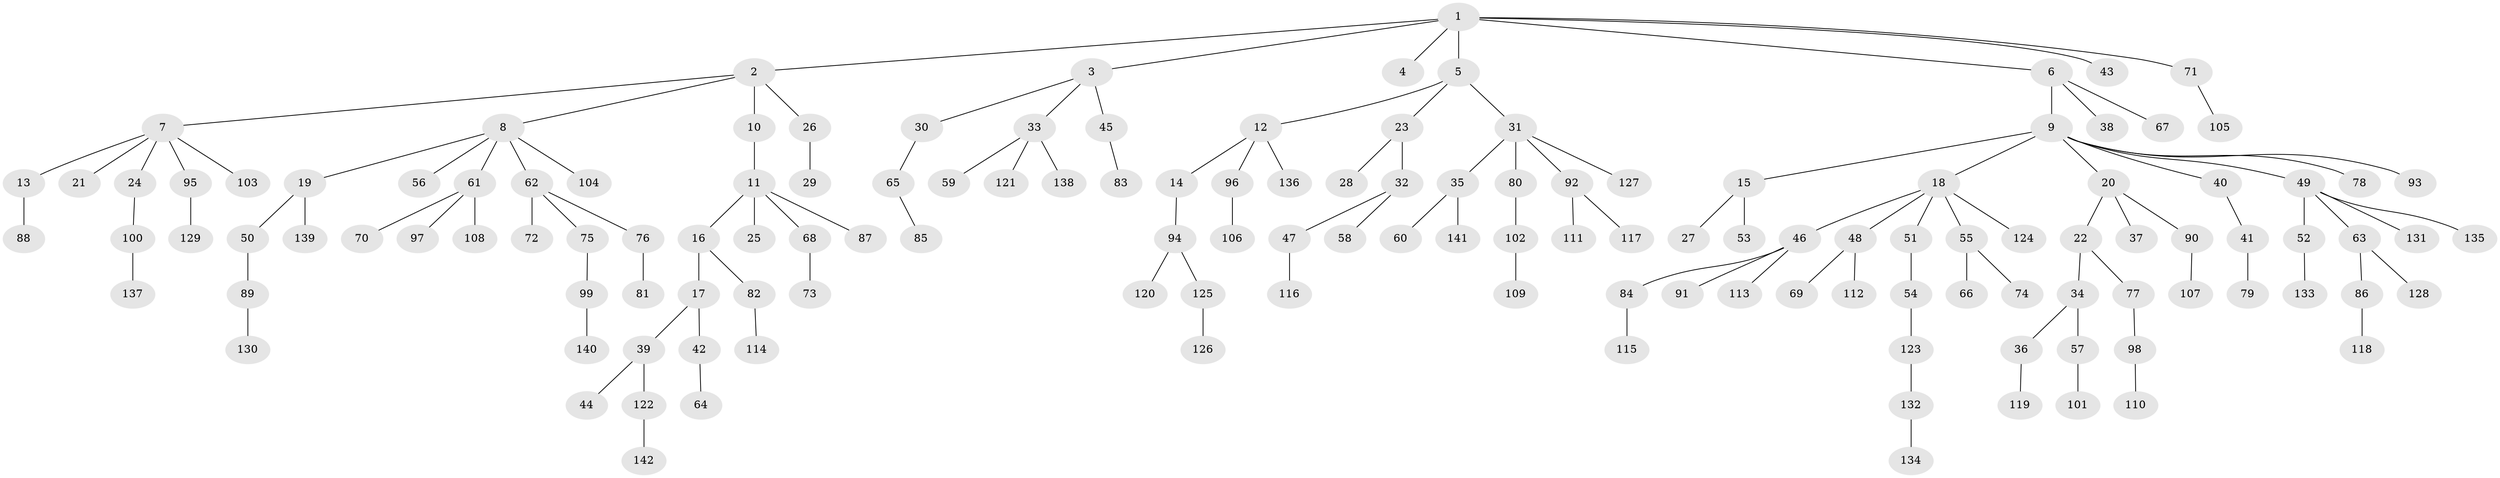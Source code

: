 // Generated by graph-tools (version 1.1) at 2025/50/03/09/25 03:50:26]
// undirected, 142 vertices, 141 edges
graph export_dot {
graph [start="1"]
  node [color=gray90,style=filled];
  1;
  2;
  3;
  4;
  5;
  6;
  7;
  8;
  9;
  10;
  11;
  12;
  13;
  14;
  15;
  16;
  17;
  18;
  19;
  20;
  21;
  22;
  23;
  24;
  25;
  26;
  27;
  28;
  29;
  30;
  31;
  32;
  33;
  34;
  35;
  36;
  37;
  38;
  39;
  40;
  41;
  42;
  43;
  44;
  45;
  46;
  47;
  48;
  49;
  50;
  51;
  52;
  53;
  54;
  55;
  56;
  57;
  58;
  59;
  60;
  61;
  62;
  63;
  64;
  65;
  66;
  67;
  68;
  69;
  70;
  71;
  72;
  73;
  74;
  75;
  76;
  77;
  78;
  79;
  80;
  81;
  82;
  83;
  84;
  85;
  86;
  87;
  88;
  89;
  90;
  91;
  92;
  93;
  94;
  95;
  96;
  97;
  98;
  99;
  100;
  101;
  102;
  103;
  104;
  105;
  106;
  107;
  108;
  109;
  110;
  111;
  112;
  113;
  114;
  115;
  116;
  117;
  118;
  119;
  120;
  121;
  122;
  123;
  124;
  125;
  126;
  127;
  128;
  129;
  130;
  131;
  132;
  133;
  134;
  135;
  136;
  137;
  138;
  139;
  140;
  141;
  142;
  1 -- 2;
  1 -- 3;
  1 -- 4;
  1 -- 5;
  1 -- 6;
  1 -- 43;
  1 -- 71;
  2 -- 7;
  2 -- 8;
  2 -- 10;
  2 -- 26;
  3 -- 30;
  3 -- 33;
  3 -- 45;
  5 -- 12;
  5 -- 23;
  5 -- 31;
  6 -- 9;
  6 -- 38;
  6 -- 67;
  7 -- 13;
  7 -- 21;
  7 -- 24;
  7 -- 95;
  7 -- 103;
  8 -- 19;
  8 -- 56;
  8 -- 61;
  8 -- 62;
  8 -- 104;
  9 -- 15;
  9 -- 18;
  9 -- 20;
  9 -- 40;
  9 -- 49;
  9 -- 78;
  9 -- 93;
  10 -- 11;
  11 -- 16;
  11 -- 25;
  11 -- 68;
  11 -- 87;
  12 -- 14;
  12 -- 96;
  12 -- 136;
  13 -- 88;
  14 -- 94;
  15 -- 27;
  15 -- 53;
  16 -- 17;
  16 -- 82;
  17 -- 39;
  17 -- 42;
  18 -- 46;
  18 -- 48;
  18 -- 51;
  18 -- 55;
  18 -- 124;
  19 -- 50;
  19 -- 139;
  20 -- 22;
  20 -- 37;
  20 -- 90;
  22 -- 34;
  22 -- 77;
  23 -- 28;
  23 -- 32;
  24 -- 100;
  26 -- 29;
  30 -- 65;
  31 -- 35;
  31 -- 80;
  31 -- 92;
  31 -- 127;
  32 -- 47;
  32 -- 58;
  33 -- 59;
  33 -- 121;
  33 -- 138;
  34 -- 36;
  34 -- 57;
  35 -- 60;
  35 -- 141;
  36 -- 119;
  39 -- 44;
  39 -- 122;
  40 -- 41;
  41 -- 79;
  42 -- 64;
  45 -- 83;
  46 -- 84;
  46 -- 91;
  46 -- 113;
  47 -- 116;
  48 -- 69;
  48 -- 112;
  49 -- 52;
  49 -- 63;
  49 -- 131;
  49 -- 135;
  50 -- 89;
  51 -- 54;
  52 -- 133;
  54 -- 123;
  55 -- 66;
  55 -- 74;
  57 -- 101;
  61 -- 70;
  61 -- 97;
  61 -- 108;
  62 -- 72;
  62 -- 75;
  62 -- 76;
  63 -- 86;
  63 -- 128;
  65 -- 85;
  68 -- 73;
  71 -- 105;
  75 -- 99;
  76 -- 81;
  77 -- 98;
  80 -- 102;
  82 -- 114;
  84 -- 115;
  86 -- 118;
  89 -- 130;
  90 -- 107;
  92 -- 111;
  92 -- 117;
  94 -- 120;
  94 -- 125;
  95 -- 129;
  96 -- 106;
  98 -- 110;
  99 -- 140;
  100 -- 137;
  102 -- 109;
  122 -- 142;
  123 -- 132;
  125 -- 126;
  132 -- 134;
}
